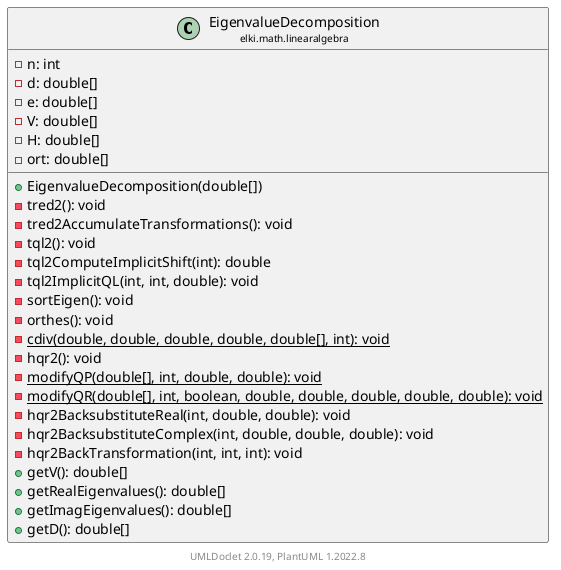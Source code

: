@startuml
    remove .*\.(Instance|Par|Parameterizer|Factory)$
    set namespaceSeparator none
    hide empty fields
    hide empty methods

    class "<size:14>EigenvalueDecomposition\n<size:10>elki.math.linearalgebra" as elki.math.linearalgebra.EigenvalueDecomposition [[EigenvalueDecomposition.html]] {
        -n: int
        -d: double[]
        -e: double[]
        -V: double[]
        -H: double[]
        -ort: double[]
        +EigenvalueDecomposition(double[])
        -tred2(): void
        -tred2AccumulateTransformations(): void
        -tql2(): void
        -tql2ComputeImplicitShift(int): double
        -tql2ImplicitQL(int, int, double): void
        -sortEigen(): void
        -orthes(): void
        {static} -cdiv(double, double, double, double, double[], int): void
        -hqr2(): void
        {static} -modifyQP(double[], int, double, double): void
        {static} -modifyQR(double[], int, boolean, double, double, double, double, double): void
        -hqr2BacksubstituteReal(int, double, double): void
        -hqr2BacksubstituteComplex(int, double, double, double): void
        -hqr2BackTransformation(int, int, int): void
        +getV(): double[]
        +getRealEigenvalues(): double[]
        +getImagEigenvalues(): double[]
        +getD(): double[]
    }

    center footer UMLDoclet 2.0.19, PlantUML 1.2022.8
@enduml
